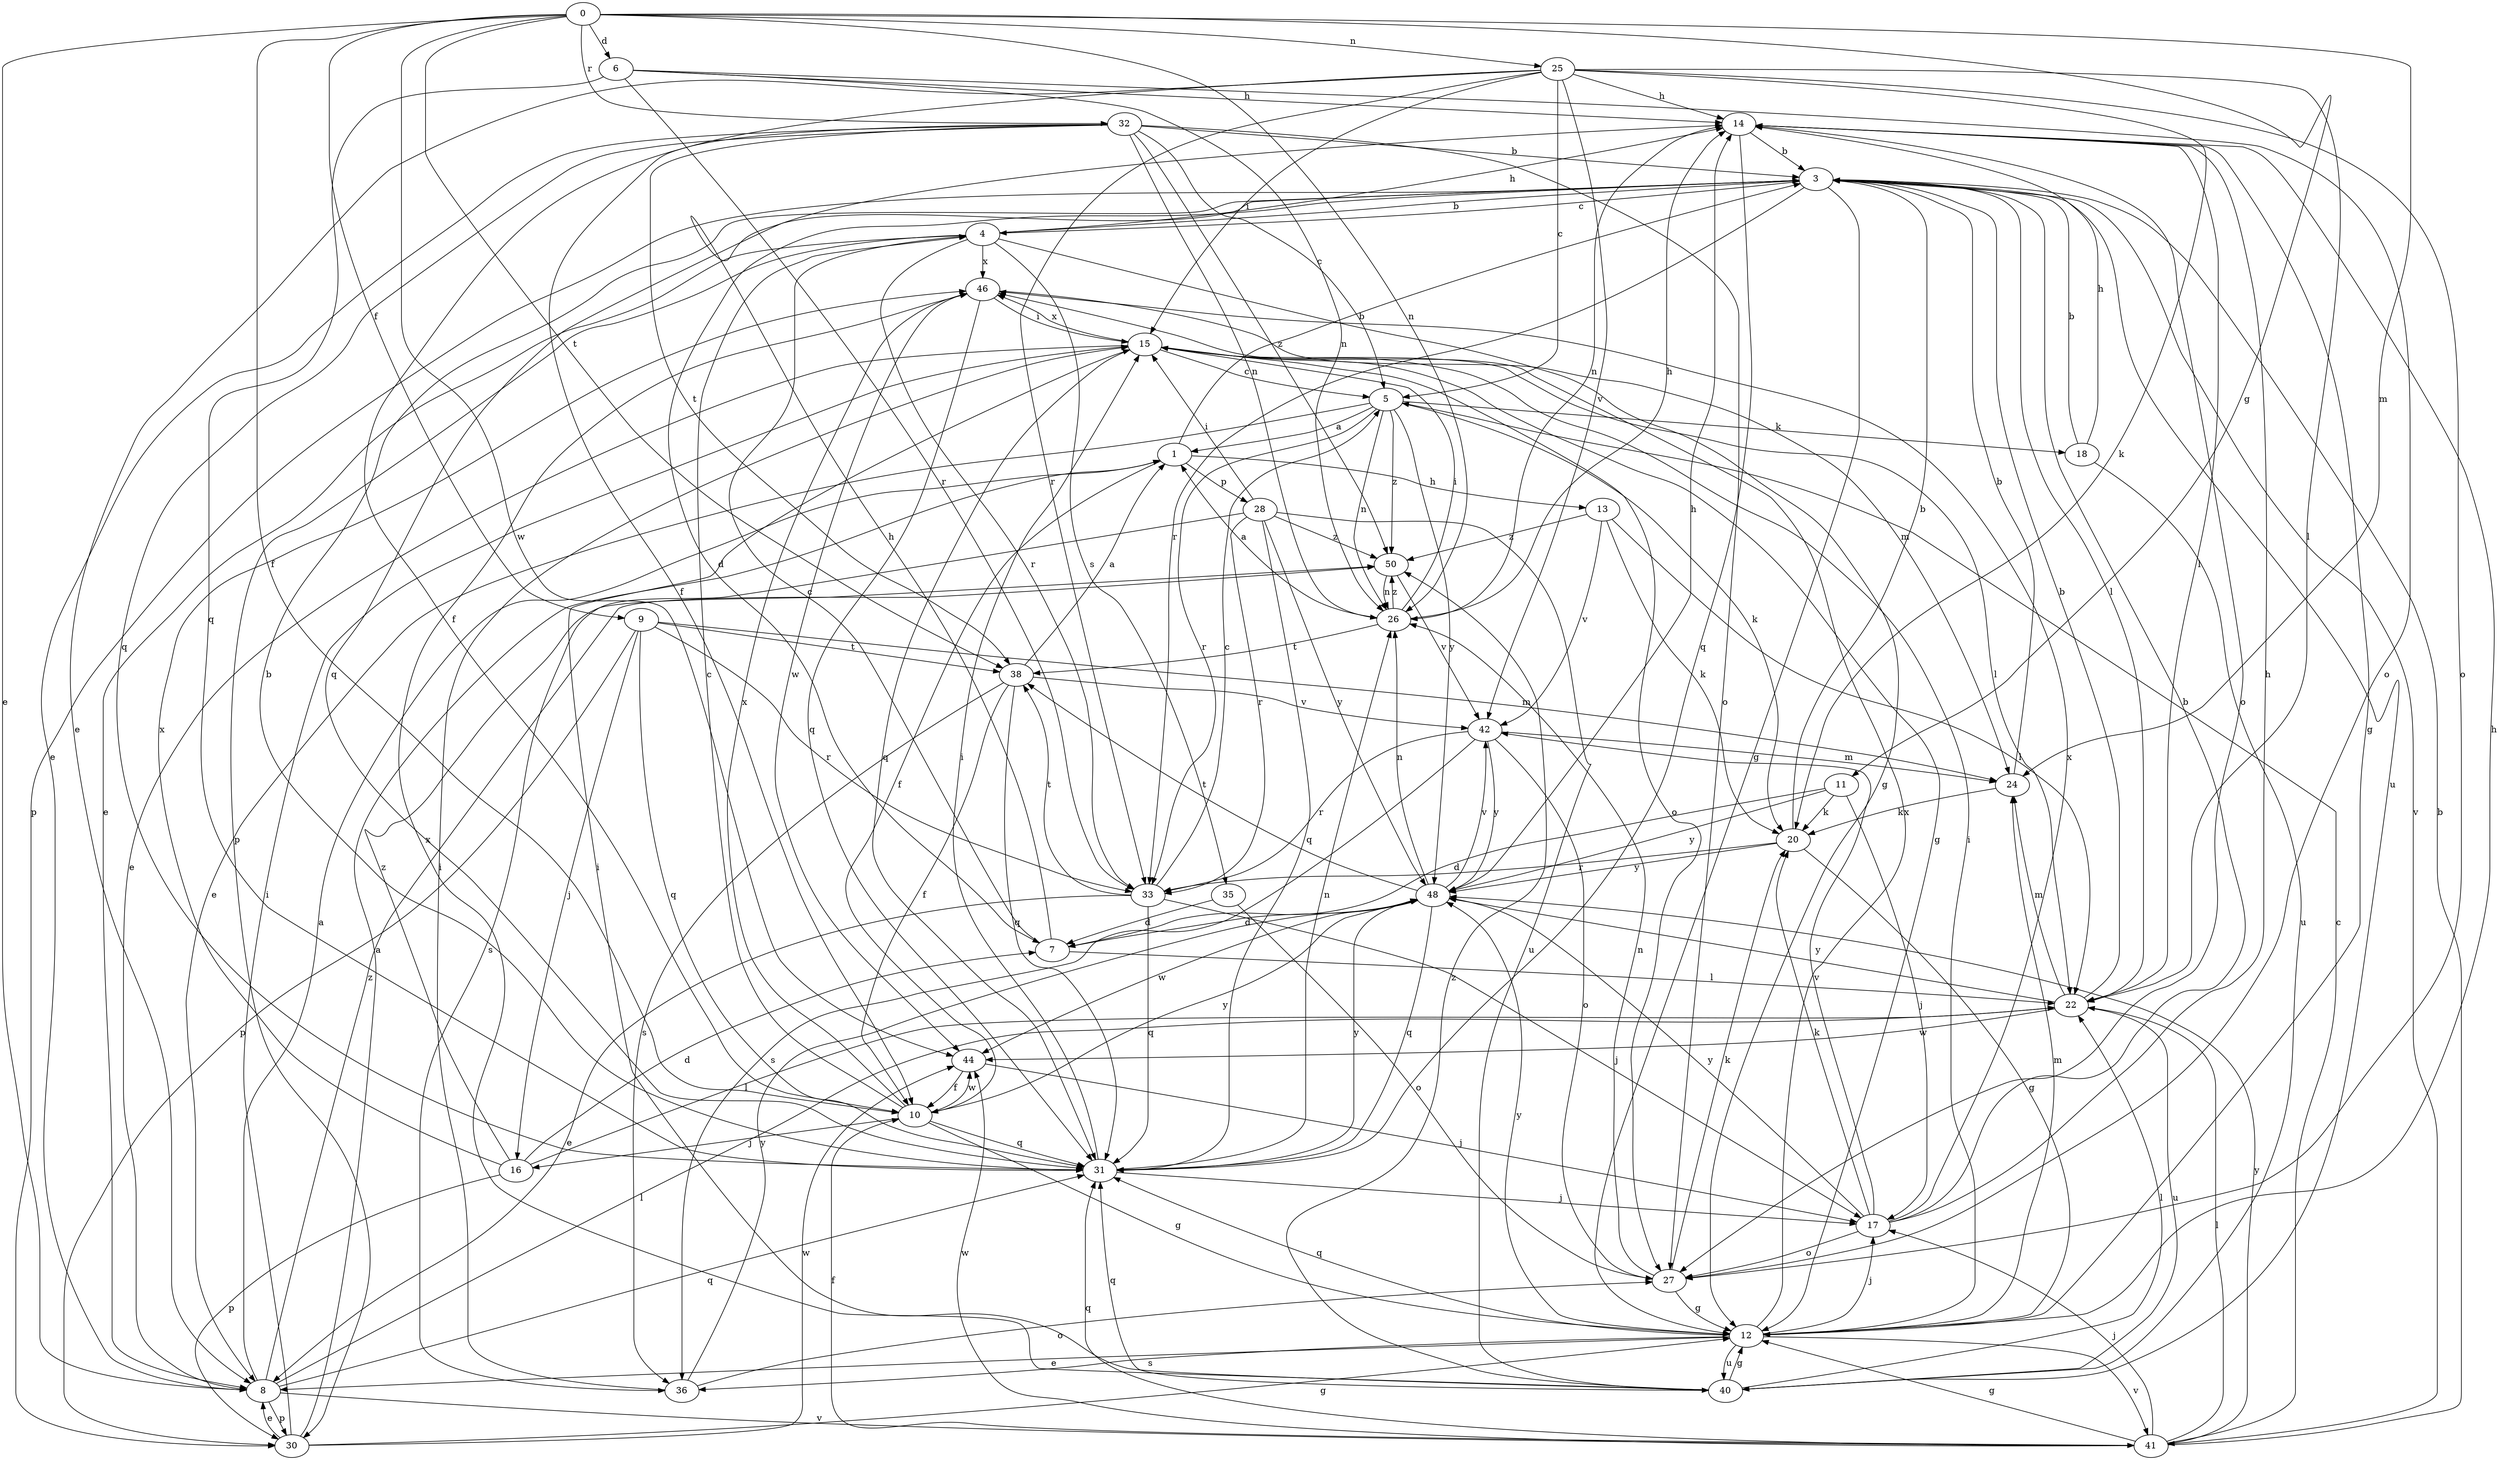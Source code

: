 strict digraph  {
0;
1;
3;
4;
5;
6;
7;
8;
9;
10;
11;
12;
13;
14;
15;
16;
17;
18;
20;
22;
24;
25;
26;
27;
28;
30;
31;
32;
33;
35;
36;
38;
40;
41;
42;
44;
46;
48;
50;
0 -> 6  [label=d];
0 -> 8  [label=e];
0 -> 9  [label=f];
0 -> 10  [label=f];
0 -> 11  [label=g];
0 -> 24  [label=m];
0 -> 25  [label=n];
0 -> 26  [label=n];
0 -> 32  [label=r];
0 -> 38  [label=t];
0 -> 44  [label=w];
1 -> 3  [label=b];
1 -> 10  [label=f];
1 -> 13  [label=h];
1 -> 28  [label=p];
3 -> 4  [label=c];
3 -> 7  [label=d];
3 -> 12  [label=g];
3 -> 22  [label=l];
3 -> 30  [label=p];
3 -> 31  [label=q];
3 -> 33  [label=r];
3 -> 40  [label=u];
3 -> 41  [label=v];
4 -> 3  [label=b];
4 -> 8  [label=e];
4 -> 12  [label=g];
4 -> 14  [label=h];
4 -> 30  [label=p];
4 -> 33  [label=r];
4 -> 35  [label=s];
4 -> 46  [label=x];
5 -> 1  [label=a];
5 -> 8  [label=e];
5 -> 18  [label=k];
5 -> 20  [label=k];
5 -> 26  [label=n];
5 -> 33  [label=r];
5 -> 48  [label=y];
5 -> 50  [label=z];
6 -> 14  [label=h];
6 -> 26  [label=n];
6 -> 27  [label=o];
6 -> 31  [label=q];
6 -> 33  [label=r];
7 -> 4  [label=c];
7 -> 14  [label=h];
7 -> 22  [label=l];
8 -> 1  [label=a];
8 -> 22  [label=l];
8 -> 30  [label=p];
8 -> 31  [label=q];
8 -> 41  [label=v];
8 -> 50  [label=z];
9 -> 16  [label=j];
9 -> 24  [label=m];
9 -> 30  [label=p];
9 -> 31  [label=q];
9 -> 33  [label=r];
9 -> 38  [label=t];
10 -> 4  [label=c];
10 -> 12  [label=g];
10 -> 16  [label=j];
10 -> 31  [label=q];
10 -> 44  [label=w];
10 -> 46  [label=x];
10 -> 48  [label=y];
11 -> 7  [label=d];
11 -> 17  [label=j];
11 -> 20  [label=k];
11 -> 48  [label=y];
12 -> 8  [label=e];
12 -> 14  [label=h];
12 -> 15  [label=i];
12 -> 17  [label=j];
12 -> 24  [label=m];
12 -> 31  [label=q];
12 -> 36  [label=s];
12 -> 40  [label=u];
12 -> 41  [label=v];
12 -> 46  [label=x];
12 -> 48  [label=y];
13 -> 20  [label=k];
13 -> 22  [label=l];
13 -> 42  [label=v];
13 -> 50  [label=z];
14 -> 3  [label=b];
14 -> 12  [label=g];
14 -> 22  [label=l];
14 -> 26  [label=n];
14 -> 27  [label=o];
14 -> 31  [label=q];
15 -> 5  [label=c];
15 -> 8  [label=e];
15 -> 12  [label=g];
15 -> 22  [label=l];
15 -> 27  [label=o];
15 -> 31  [label=q];
15 -> 46  [label=x];
16 -> 7  [label=d];
16 -> 22  [label=l];
16 -> 30  [label=p];
16 -> 46  [label=x];
16 -> 50  [label=z];
17 -> 3  [label=b];
17 -> 14  [label=h];
17 -> 20  [label=k];
17 -> 27  [label=o];
17 -> 42  [label=v];
17 -> 46  [label=x];
17 -> 48  [label=y];
18 -> 3  [label=b];
18 -> 14  [label=h];
18 -> 40  [label=u];
20 -> 3  [label=b];
20 -> 12  [label=g];
20 -> 33  [label=r];
20 -> 48  [label=y];
22 -> 3  [label=b];
22 -> 24  [label=m];
22 -> 40  [label=u];
22 -> 44  [label=w];
22 -> 48  [label=y];
24 -> 3  [label=b];
24 -> 20  [label=k];
25 -> 5  [label=c];
25 -> 8  [label=e];
25 -> 10  [label=f];
25 -> 14  [label=h];
25 -> 15  [label=i];
25 -> 20  [label=k];
25 -> 22  [label=l];
25 -> 27  [label=o];
25 -> 33  [label=r];
25 -> 42  [label=v];
26 -> 1  [label=a];
26 -> 14  [label=h];
26 -> 15  [label=i];
26 -> 38  [label=t];
26 -> 50  [label=z];
27 -> 12  [label=g];
27 -> 20  [label=k];
27 -> 26  [label=n];
28 -> 15  [label=i];
28 -> 31  [label=q];
28 -> 33  [label=r];
28 -> 36  [label=s];
28 -> 40  [label=u];
28 -> 48  [label=y];
28 -> 50  [label=z];
30 -> 1  [label=a];
30 -> 8  [label=e];
30 -> 12  [label=g];
30 -> 15  [label=i];
30 -> 44  [label=w];
31 -> 3  [label=b];
31 -> 15  [label=i];
31 -> 17  [label=j];
31 -> 26  [label=n];
31 -> 48  [label=y];
32 -> 3  [label=b];
32 -> 5  [label=c];
32 -> 8  [label=e];
32 -> 10  [label=f];
32 -> 26  [label=n];
32 -> 27  [label=o];
32 -> 31  [label=q];
32 -> 38  [label=t];
32 -> 50  [label=z];
33 -> 5  [label=c];
33 -> 8  [label=e];
33 -> 17  [label=j];
33 -> 31  [label=q];
33 -> 38  [label=t];
35 -> 7  [label=d];
35 -> 27  [label=o];
36 -> 15  [label=i];
36 -> 27  [label=o];
36 -> 48  [label=y];
38 -> 1  [label=a];
38 -> 10  [label=f];
38 -> 31  [label=q];
38 -> 36  [label=s];
38 -> 42  [label=v];
40 -> 12  [label=g];
40 -> 15  [label=i];
40 -> 22  [label=l];
40 -> 31  [label=q];
40 -> 46  [label=x];
40 -> 50  [label=z];
41 -> 3  [label=b];
41 -> 5  [label=c];
41 -> 10  [label=f];
41 -> 12  [label=g];
41 -> 17  [label=j];
41 -> 22  [label=l];
41 -> 31  [label=q];
41 -> 44  [label=w];
41 -> 48  [label=y];
42 -> 24  [label=m];
42 -> 27  [label=o];
42 -> 33  [label=r];
42 -> 36  [label=s];
42 -> 48  [label=y];
44 -> 10  [label=f];
44 -> 17  [label=j];
46 -> 15  [label=i];
46 -> 24  [label=m];
46 -> 31  [label=q];
46 -> 44  [label=w];
48 -> 7  [label=d];
48 -> 14  [label=h];
48 -> 26  [label=n];
48 -> 31  [label=q];
48 -> 38  [label=t];
48 -> 42  [label=v];
48 -> 44  [label=w];
50 -> 26  [label=n];
50 -> 42  [label=v];
}

